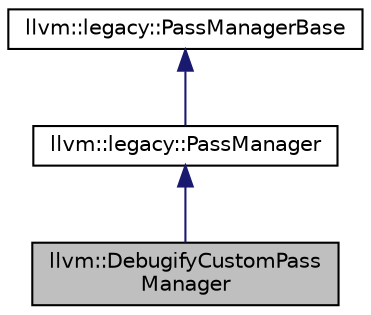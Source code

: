 digraph "llvm::DebugifyCustomPassManager"
{
 // LATEX_PDF_SIZE
  bgcolor="transparent";
  edge [fontname="Helvetica",fontsize="10",labelfontname="Helvetica",labelfontsize="10"];
  node [fontname="Helvetica",fontsize="10",shape=record];
  Node1 [label="llvm::DebugifyCustomPass\lManager",height=0.2,width=0.4,color="black", fillcolor="grey75", style="filled", fontcolor="black",tooltip="DebugifyCustomPassManager wraps each pass with the debugify passes if needed."];
  Node2 -> Node1 [dir="back",color="midnightblue",fontsize="10",style="solid",fontname="Helvetica"];
  Node2 [label="llvm::legacy::PassManager",height=0.2,width=0.4,color="black",URL="$classllvm_1_1legacy_1_1PassManager.html",tooltip="PassManager manages ModulePassManagers."];
  Node3 -> Node2 [dir="back",color="midnightblue",fontsize="10",style="solid",fontname="Helvetica"];
  Node3 [label="llvm::legacy::PassManagerBase",height=0.2,width=0.4,color="black",URL="$classllvm_1_1legacy_1_1PassManagerBase.html",tooltip="PassManagerBase - An abstract interface to allow code to add passes to a pass manager without having ..."];
}
